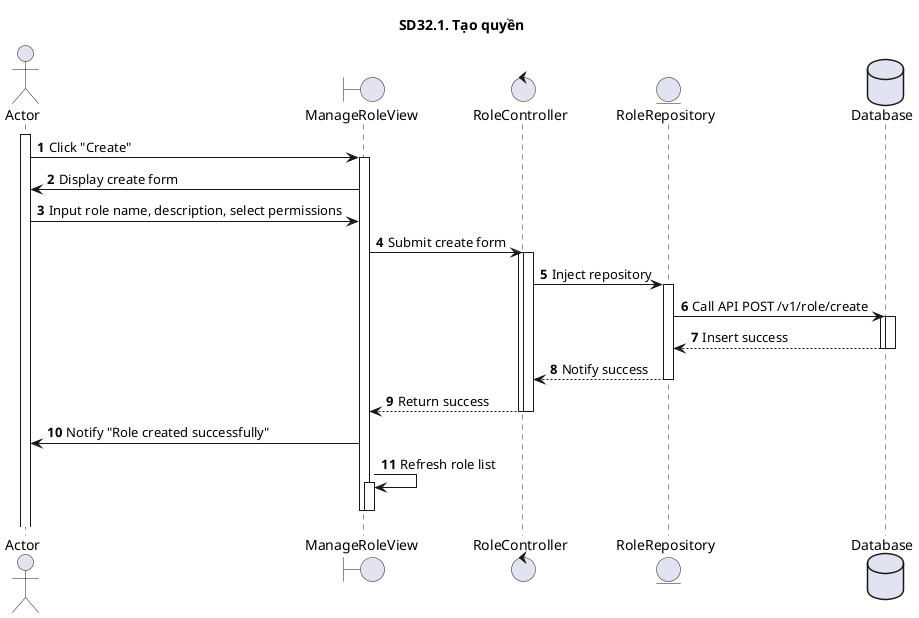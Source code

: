 @startuml SQ
autonumber
title SD32.1. Tạo quyền
actor "Actor" as actor
boundary "ManageRoleView" as manageView
control "RoleController" as controller
entity "RoleRepository" as model
database "Database" as database
activate actor
actor -> manageView : Click "Create"
activate manageView
    manageView -> actor : Display create form
    actor -> manageView : Input role name, description, select permissions
    manageView -> controller : Submit create form
    activate controller
activate controller
    controller -> model : Inject repository
activate model
    model -> database : Call API POST /v1/role/create
    activate database
activate database
    database --> model : Insert success
deactivate database
    deactivate database
    model --> controller : Notify success
deactivate model
    deactivate model
    controller --> manageView : Return success
deactivate controller
    deactivate controller
    manageView -> actor : Notify "Role created successfully"
    manageView -> manageView : Refresh role list
activate manageView
deactivate manageView
deactivate manageView